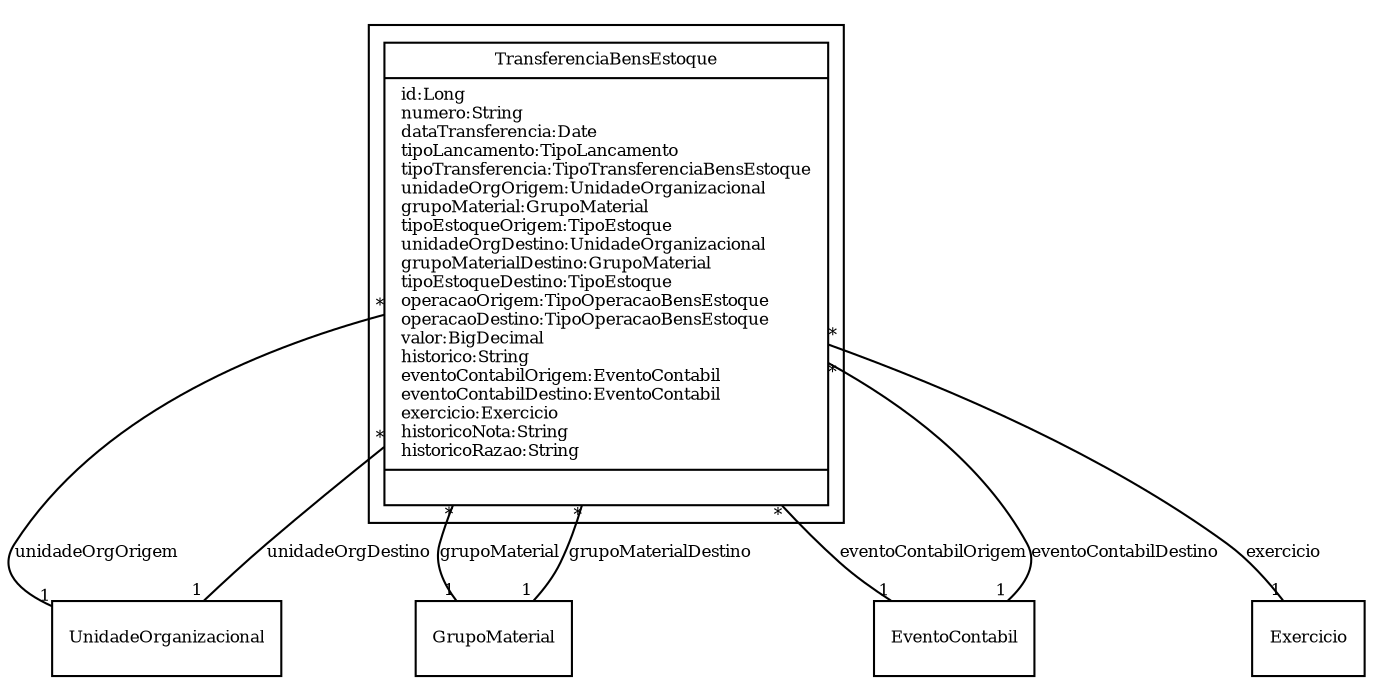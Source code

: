 digraph G{
fontname = "Times-Roman"
fontsize = 8

node [
        fontname = "Times-Roman"
        fontsize = 8
        shape = "record"
]

edge [
        fontname = "Times-Roman"
        fontsize = 8
]

subgraph clusterTRANSFERENCIA_DE_BENS_DE_ESTOQUE
{
TransferenciaBensEstoque [label = "{TransferenciaBensEstoque|id:Long\lnumero:String\ldataTransferencia:Date\ltipoLancamento:TipoLancamento\ltipoTransferencia:TipoTransferenciaBensEstoque\lunidadeOrgOrigem:UnidadeOrganizacional\lgrupoMaterial:GrupoMaterial\ltipoEstoqueOrigem:TipoEstoque\lunidadeOrgDestino:UnidadeOrganizacional\lgrupoMaterialDestino:GrupoMaterial\ltipoEstoqueDestino:TipoEstoque\loperacaoOrigem:TipoOperacaoBensEstoque\loperacaoDestino:TipoOperacaoBensEstoque\lvalor:BigDecimal\lhistorico:String\leventoContabilOrigem:EventoContabil\leventoContabilDestino:EventoContabil\lexercicio:Exercicio\lhistoricoNota:String\lhistoricoRazao:String\l|\l}"]
}
edge [arrowhead = "none" headlabel = "1" taillabel = "*"] TransferenciaBensEstoque -> UnidadeOrganizacional [label = "unidadeOrgOrigem"]
edge [arrowhead = "none" headlabel = "1" taillabel = "*"] TransferenciaBensEstoque -> GrupoMaterial [label = "grupoMaterial"]
edge [arrowhead = "none" headlabel = "1" taillabel = "*"] TransferenciaBensEstoque -> UnidadeOrganizacional [label = "unidadeOrgDestino"]
edge [arrowhead = "none" headlabel = "1" taillabel = "*"] TransferenciaBensEstoque -> GrupoMaterial [label = "grupoMaterialDestino"]
edge [arrowhead = "none" headlabel = "1" taillabel = "*"] TransferenciaBensEstoque -> EventoContabil [label = "eventoContabilOrigem"]
edge [arrowhead = "none" headlabel = "1" taillabel = "*"] TransferenciaBensEstoque -> EventoContabil [label = "eventoContabilDestino"]
edge [arrowhead = "none" headlabel = "1" taillabel = "*"] TransferenciaBensEstoque -> Exercicio [label = "exercicio"]
}
